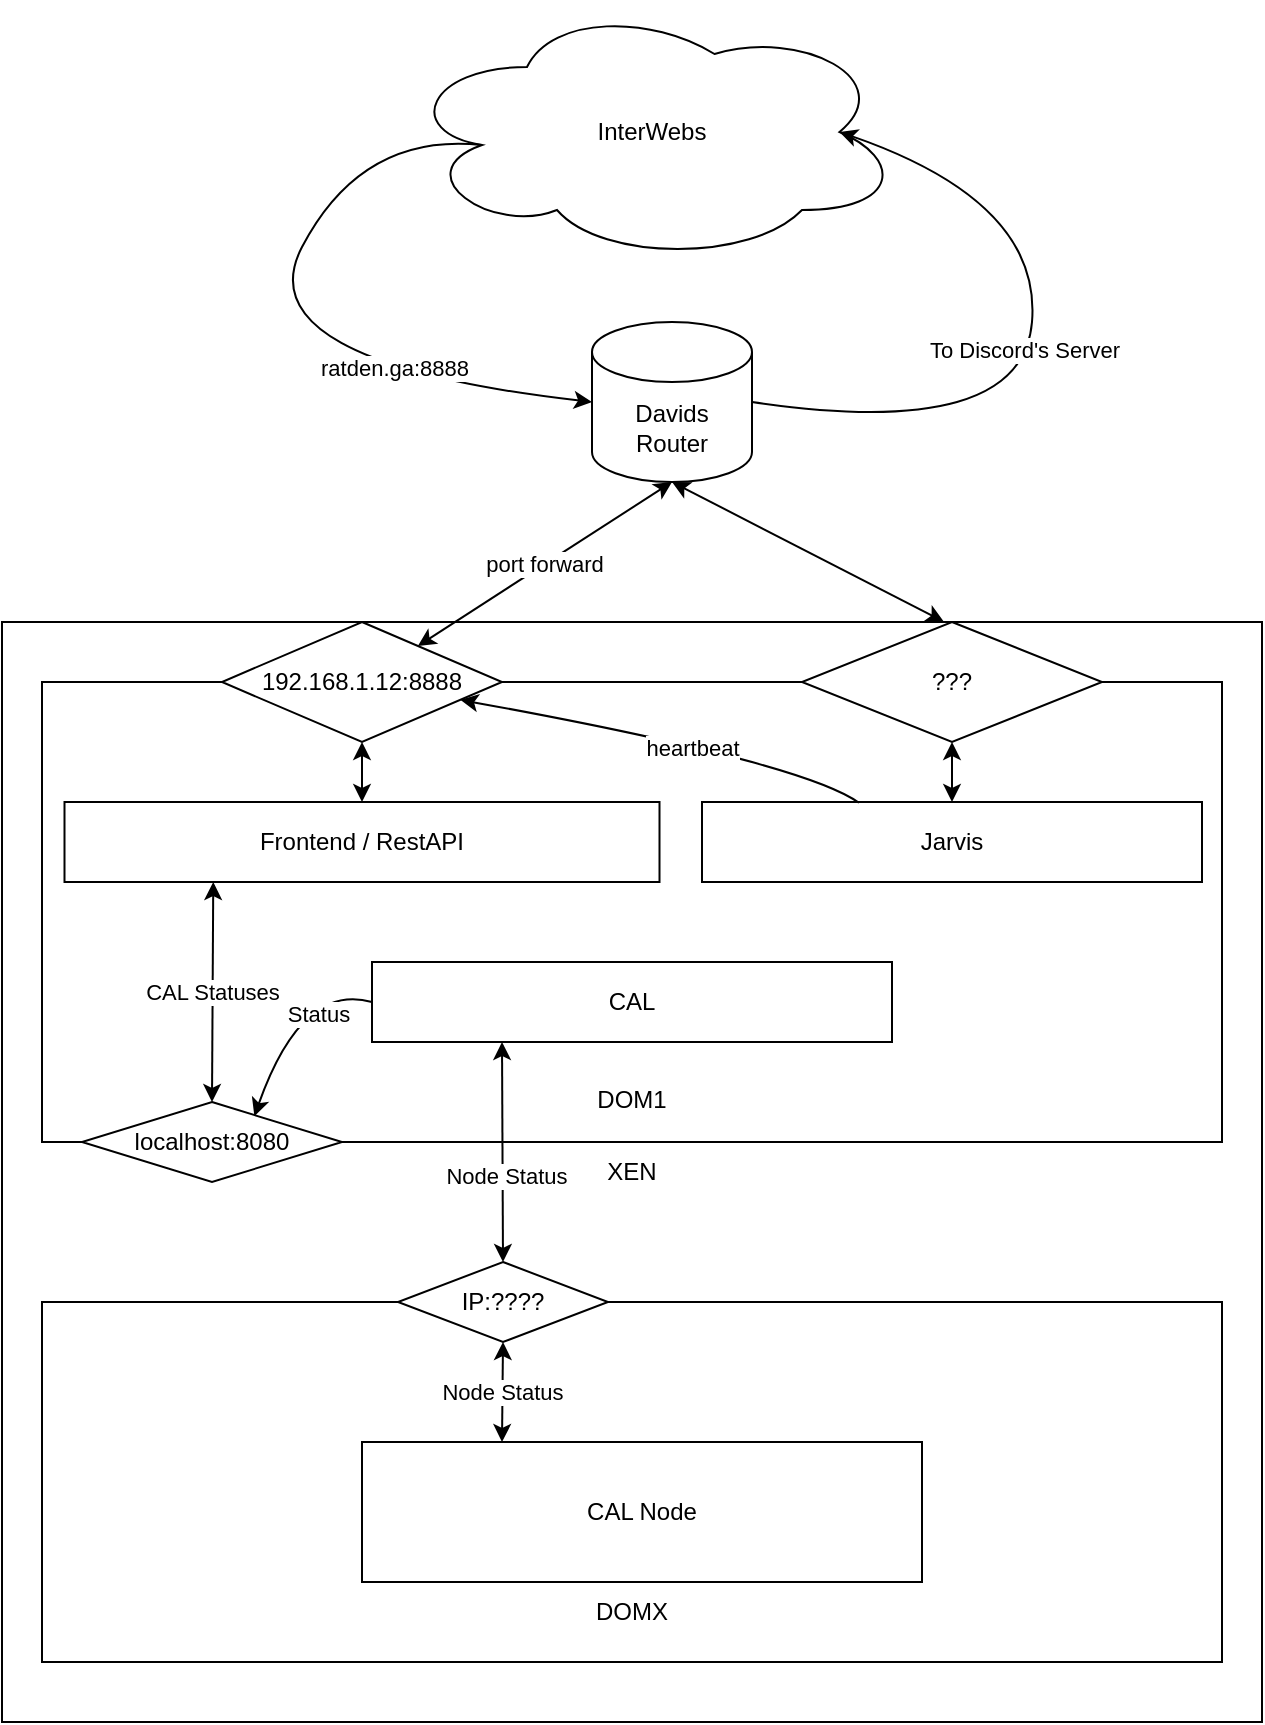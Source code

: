 <mxfile>
    <diagram id="34QvzvQOlN_CzbBh722a" name="Page-1">
        <mxGraphModel dx="1376" dy="1883" grid="1" gridSize="10" guides="1" tooltips="1" connect="1" arrows="1" fold="1" page="1" pageScale="1" pageWidth="850" pageHeight="1100" math="0" shadow="0">
            <root>
                <mxCell id="0"/>
                <mxCell id="1" parent="0"/>
                <mxCell id="2" value="XEN" style="rounded=0;whiteSpace=wrap;html=1;" vertex="1" parent="1">
                    <mxGeometry x="130" y="200" width="630" height="550" as="geometry"/>
                </mxCell>
                <mxCell id="3" value="InterWebs" style="ellipse;shape=cloud;whiteSpace=wrap;html=1;" vertex="1" parent="1">
                    <mxGeometry x="330" y="-110" width="250" height="130" as="geometry"/>
                </mxCell>
                <mxCell id="7" value="&lt;br&gt;&lt;br&gt;&lt;br&gt;&lt;br&gt;&lt;br&gt;&lt;br&gt;&lt;br&gt;&lt;br&gt;&lt;br&gt;&lt;br&gt;&lt;br&gt;&lt;br&gt;&lt;br&gt;DOM1" style="rounded=0;whiteSpace=wrap;html=1;" vertex="1" parent="1">
                    <mxGeometry x="150" y="230" width="590" height="230" as="geometry"/>
                </mxCell>
                <mxCell id="4" value="Frontend / RestAPI" style="rounded=0;whiteSpace=wrap;html=1;" vertex="1" parent="1">
                    <mxGeometry x="161.25" y="290" width="297.5" height="40" as="geometry"/>
                </mxCell>
                <mxCell id="6" value="" style="endArrow=classic;startArrow=classic;html=1;entryX=0.5;entryY=1;entryDx=0;entryDy=0;" edge="1" parent="1" source="4" target="5">
                    <mxGeometry width="50" height="50" relative="1" as="geometry">
                        <mxPoint x="290" y="280" as="sourcePoint"/>
                        <mxPoint x="340" y="230" as="targetPoint"/>
                    </mxGeometry>
                </mxCell>
                <mxCell id="5" value="192.168.1.12:8888" style="rhombus;whiteSpace=wrap;html=1;" vertex="1" parent="1">
                    <mxGeometry x="240" y="200" width="140" height="60" as="geometry"/>
                </mxCell>
                <mxCell id="8" value="Davids &lt;br&gt;Router" style="shape=cylinder3;whiteSpace=wrap;html=1;boundedLbl=1;backgroundOutline=1;size=15;" vertex="1" parent="1">
                    <mxGeometry x="425" y="50" width="80" height="80" as="geometry"/>
                </mxCell>
                <mxCell id="9" value="" style="curved=1;endArrow=classic;html=1;exitX=0.16;exitY=0.55;exitDx=0;exitDy=0;exitPerimeter=0;entryX=0;entryY=0.5;entryDx=0;entryDy=0;entryPerimeter=0;" edge="1" parent="1" source="3" target="8">
                    <mxGeometry width="50" height="50" relative="1" as="geometry">
                        <mxPoint x="150" as="sourcePoint"/>
                        <mxPoint x="200" y="-50" as="targetPoint"/>
                        <Array as="points">
                            <mxPoint x="310" y="-45"/>
                            <mxPoint x="250" y="70"/>
                        </Array>
                    </mxGeometry>
                </mxCell>
                <mxCell id="10" value="ratden.ga:8888" style="edgeLabel;html=1;align=center;verticalAlign=middle;resizable=0;points=[];" vertex="1" connectable="0" parent="9">
                    <mxGeometry x="0.45" y="6" relative="1" as="geometry">
                        <mxPoint as="offset"/>
                    </mxGeometry>
                </mxCell>
                <mxCell id="11" value="port forward" style="endArrow=classic;startArrow=classic;html=1;entryX=0.5;entryY=1;entryDx=0;entryDy=0;entryPerimeter=0;" edge="1" parent="1" source="5" target="8">
                    <mxGeometry width="50" height="50" relative="1" as="geometry">
                        <mxPoint x="270" y="230" as="sourcePoint"/>
                        <mxPoint x="320" y="180" as="targetPoint"/>
                    </mxGeometry>
                </mxCell>
                <mxCell id="12" value="Jarvis" style="rounded=0;whiteSpace=wrap;html=1;" vertex="1" parent="1">
                    <mxGeometry x="480" y="290" width="250" height="40" as="geometry"/>
                </mxCell>
                <mxCell id="13" value="???" style="rhombus;whiteSpace=wrap;html=1;" vertex="1" parent="1">
                    <mxGeometry x="530" y="200" width="150" height="60" as="geometry"/>
                </mxCell>
                <mxCell id="14" value="" style="endArrow=classic;startArrow=classic;html=1;entryX=0.5;entryY=1;entryDx=0;entryDy=0;" edge="1" parent="1" source="12" target="13">
                    <mxGeometry width="50" height="50" relative="1" as="geometry">
                        <mxPoint x="560" y="330" as="sourcePoint"/>
                        <mxPoint x="610" y="280" as="targetPoint"/>
                    </mxGeometry>
                </mxCell>
                <mxCell id="15" value="" style="endArrow=classic;startArrow=classic;html=1;entryX=0.5;entryY=1;entryDx=0;entryDy=0;entryPerimeter=0;exitX=0.473;exitY=-0.002;exitDx=0;exitDy=0;exitPerimeter=0;" edge="1" parent="1" source="13" target="8">
                    <mxGeometry width="50" height="50" relative="1" as="geometry">
                        <mxPoint x="570" y="170" as="sourcePoint"/>
                        <mxPoint x="620" y="120" as="targetPoint"/>
                    </mxGeometry>
                </mxCell>
                <mxCell id="16" value="" style="curved=1;endArrow=classic;html=1;exitX=0.314;exitY=0.01;exitDx=0;exitDy=0;exitPerimeter=0;" edge="1" parent="1" source="12" target="5">
                    <mxGeometry width="50" height="50" relative="1" as="geometry">
                        <mxPoint x="500" y="300" as="sourcePoint"/>
                        <mxPoint x="550" y="250" as="targetPoint"/>
                        <Array as="points">
                            <mxPoint x="530" y="270"/>
                        </Array>
                    </mxGeometry>
                </mxCell>
                <mxCell id="17" value="heartbeat" style="edgeLabel;html=1;align=center;verticalAlign=middle;resizable=0;points=[];" vertex="1" connectable="0" parent="16">
                    <mxGeometry x="-0.134" y="3" relative="1" as="geometry">
                        <mxPoint as="offset"/>
                    </mxGeometry>
                </mxCell>
                <mxCell id="18" value="" style="curved=1;endArrow=classic;html=1;exitX=1;exitY=0.5;exitDx=0;exitDy=0;exitPerimeter=0;entryX=0.875;entryY=0.5;entryDx=0;entryDy=0;entryPerimeter=0;" edge="1" parent="1" source="8" target="3">
                    <mxGeometry width="50" height="50" relative="1" as="geometry">
                        <mxPoint x="590" y="110" as="sourcePoint"/>
                        <mxPoint x="640" y="60" as="targetPoint"/>
                        <Array as="points">
                            <mxPoint x="640" y="110"/>
                            <mxPoint x="650" y="-10"/>
                        </Array>
                    </mxGeometry>
                </mxCell>
                <mxCell id="19" value="To Discord's Server" style="edgeLabel;html=1;align=center;verticalAlign=middle;resizable=0;points=[];" vertex="1" connectable="0" parent="18">
                    <mxGeometry x="0.005" y="3" relative="1" as="geometry">
                        <mxPoint as="offset"/>
                    </mxGeometry>
                </mxCell>
                <mxCell id="20" value="CAL" style="rounded=0;whiteSpace=wrap;html=1;" vertex="1" parent="1">
                    <mxGeometry x="315" y="370" width="260" height="40" as="geometry"/>
                </mxCell>
                <mxCell id="22" value="localhost:8080" style="rhombus;whiteSpace=wrap;html=1;" vertex="1" parent="1">
                    <mxGeometry x="170" y="440" width="130" height="40" as="geometry"/>
                </mxCell>
                <mxCell id="23" value="" style="curved=1;endArrow=classic;html=1;entryX=0.663;entryY=0.177;entryDx=0;entryDy=0;entryPerimeter=0;exitX=0;exitY=0.5;exitDx=0;exitDy=0;" edge="1" parent="1" source="20" target="22">
                    <mxGeometry width="50" height="50" relative="1" as="geometry">
                        <mxPoint x="280" y="430" as="sourcePoint"/>
                        <mxPoint x="330" y="380" as="targetPoint"/>
                        <Array as="points">
                            <mxPoint x="280" y="380"/>
                        </Array>
                    </mxGeometry>
                </mxCell>
                <mxCell id="27" value="Status" style="edgeLabel;html=1;align=center;verticalAlign=middle;resizable=0;points=[];" vertex="1" connectable="0" parent="23">
                    <mxGeometry x="-0.095" y="12" relative="1" as="geometry">
                        <mxPoint as="offset"/>
                    </mxGeometry>
                </mxCell>
                <mxCell id="24" value="CAL Statuses" style="endArrow=classic;startArrow=classic;html=1;entryX=0.5;entryY=0;entryDx=0;entryDy=0;exitX=0.25;exitY=1;exitDx=0;exitDy=0;" edge="1" parent="1" source="4" target="22">
                    <mxGeometry width="50" height="50" relative="1" as="geometry">
                        <mxPoint x="210" y="400" as="sourcePoint"/>
                        <mxPoint x="260" y="350" as="targetPoint"/>
                    </mxGeometry>
                </mxCell>
                <mxCell id="25" value="&lt;br&gt;&lt;br&gt;&lt;br&gt;&lt;br&gt;&lt;br&gt;&lt;br&gt;&lt;br&gt;&lt;br&gt;&lt;br&gt;DOMX" style="rounded=0;whiteSpace=wrap;html=1;" vertex="1" parent="1">
                    <mxGeometry x="150" y="540" width="590" height="180" as="geometry"/>
                </mxCell>
                <mxCell id="26" value="CAL Node" style="rounded=0;whiteSpace=wrap;html=1;" vertex="1" parent="1">
                    <mxGeometry x="310" y="610" width="280" height="70" as="geometry"/>
                </mxCell>
                <mxCell id="29" value="IP:????" style="rhombus;whiteSpace=wrap;html=1;" vertex="1" parent="1">
                    <mxGeometry x="328" y="520" width="105" height="40" as="geometry"/>
                </mxCell>
                <mxCell id="30" value="" style="endArrow=classic;startArrow=classic;html=1;entryX=0.25;entryY=1;entryDx=0;entryDy=0;exitX=0.5;exitY=0;exitDx=0;exitDy=0;" edge="1" parent="1" source="29" target="20">
                    <mxGeometry width="50" height="50" relative="1" as="geometry">
                        <mxPoint x="340" y="500" as="sourcePoint"/>
                        <mxPoint x="390" y="450" as="targetPoint"/>
                    </mxGeometry>
                </mxCell>
                <mxCell id="32" value="Node Status" style="edgeLabel;html=1;align=center;verticalAlign=middle;resizable=0;points=[];" vertex="1" connectable="0" parent="30">
                    <mxGeometry x="-0.212" y="-1" relative="1" as="geometry">
                        <mxPoint as="offset"/>
                    </mxGeometry>
                </mxCell>
                <mxCell id="31" value="Node Status" style="endArrow=classic;startArrow=classic;html=1;entryX=0.5;entryY=1;entryDx=0;entryDy=0;exitX=0.25;exitY=0;exitDx=0;exitDy=0;" edge="1" parent="1" source="26" target="29">
                    <mxGeometry width="50" height="50" relative="1" as="geometry">
                        <mxPoint x="380" y="595" as="sourcePoint"/>
                        <mxPoint x="385.5" y="560" as="targetPoint"/>
                    </mxGeometry>
                </mxCell>
            </root>
        </mxGraphModel>
    </diagram>
</mxfile>